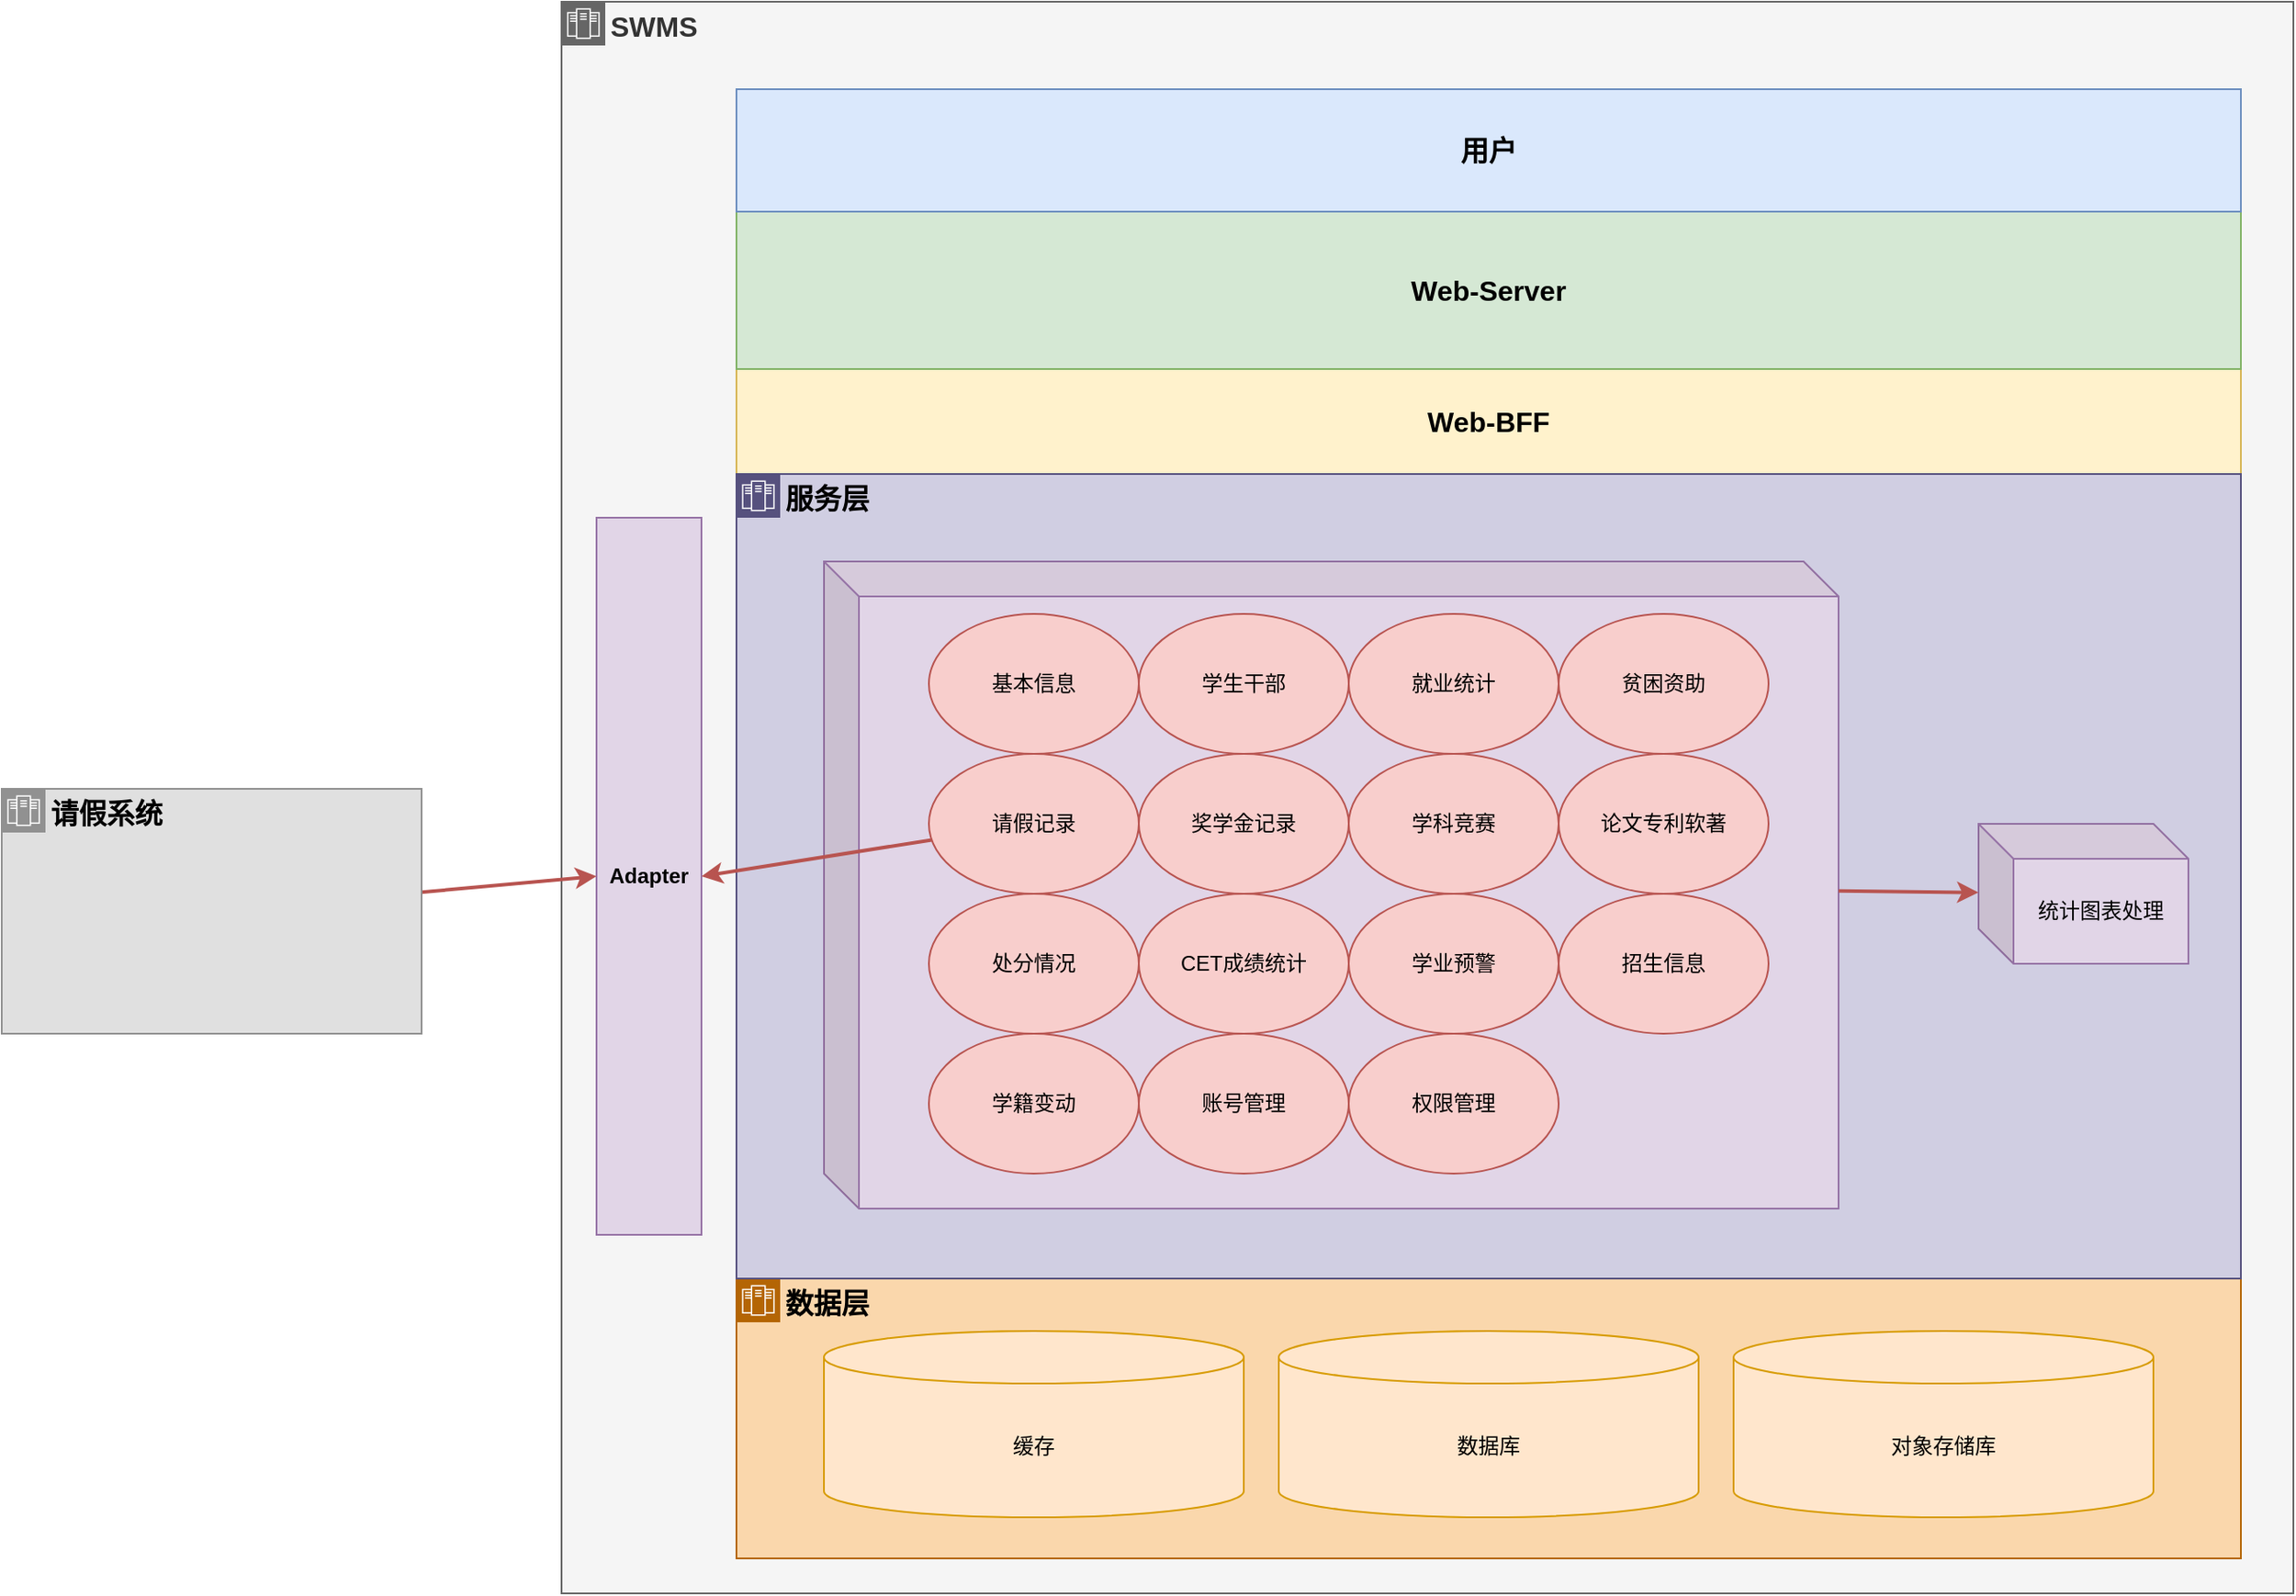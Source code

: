 <mxfile version="24.0.7" type="github">
  <diagram name="Page-1" id="GW02TrzgIK-zzw78TcEq">
    <mxGraphModel dx="2350" dy="1924" grid="1" gridSize="10" guides="1" tooltips="1" connect="1" arrows="1" fold="1" page="1" pageScale="1" pageWidth="850" pageHeight="1100" math="0" shadow="0">
      <root>
        <mxCell id="0" />
        <mxCell id="1" parent="0" />
        <mxCell id="VZ3gEZ-EjABt7tpuUKtO-55" value="&lt;b&gt;&lt;font style=&quot;font-size: 16px;&quot;&gt;SWMS&lt;/font&gt;&lt;/b&gt;" style="shape=mxgraph.ibm.box;prType=zone;fontStyle=0;verticalAlign=top;align=left;spacingLeft=32;spacingTop=4;rounded=0;whiteSpace=wrap;html=1;strokeWidth=1;dashed=0;container=1;spacing=-4;collapsible=0;expand=0;recursiveResize=0;fillColor=#f5f5f5;fontColor=#333333;strokeColor=#666666;" vertex="1" parent="1">
          <mxGeometry x="-60" y="-190" width="990" height="910" as="geometry" />
        </mxCell>
        <mxCell id="VZ3gEZ-EjABt7tpuUKtO-56" value="" style="group" vertex="1" connectable="0" parent="VZ3gEZ-EjABt7tpuUKtO-55">
          <mxGeometry x="100" y="50" width="860" height="840" as="geometry" />
        </mxCell>
        <mxCell id="jnyCTJYg-8QtuFiZsByJ-41" value="&lt;font style=&quot;font-size: 16px;&quot;&gt;Web-BFF&lt;/font&gt;" style="rounded=0;whiteSpace=wrap;html=1;fontStyle=1;fillColor=#fff2cc;strokeColor=#d6b656;" parent="VZ3gEZ-EjABt7tpuUKtO-56" vertex="1">
          <mxGeometry y="160" width="860" height="60" as="geometry" />
        </mxCell>
        <mxCell id="jnyCTJYg-8QtuFiZsByJ-42" value="&lt;font style=&quot;font-size: 16px;&quot;&gt;Web-Server&lt;/font&gt;" style="rounded=0;whiteSpace=wrap;html=1;fontStyle=1;fontSize=14;fillColor=#d5e8d4;strokeColor=#82b366;" parent="VZ3gEZ-EjABt7tpuUKtO-56" vertex="1">
          <mxGeometry y="70" width="860" height="90" as="geometry" />
        </mxCell>
        <mxCell id="jnyCTJYg-8QtuFiZsByJ-47" value="用户" style="rounded=0;whiteSpace=wrap;html=1;fontSize=16;fontStyle=1;fillColor=#dae8fc;strokeColor=#6c8ebf;" parent="VZ3gEZ-EjABt7tpuUKtO-56" vertex="1">
          <mxGeometry width="860" height="70" as="geometry" />
        </mxCell>
        <mxCell id="VZ3gEZ-EjABt7tpuUKtO-49" value="" style="group" vertex="1" connectable="0" parent="VZ3gEZ-EjABt7tpuUKtO-56">
          <mxGeometry y="680" width="860" height="160" as="geometry" />
        </mxCell>
        <mxCell id="VZ3gEZ-EjABt7tpuUKtO-47" value="&lt;b&gt;&lt;font style=&quot;font-size: 16px;&quot;&gt;数据层&lt;/font&gt;&lt;/b&gt;" style="shape=mxgraph.ibm.box;prType=zone;fontStyle=0;verticalAlign=top;align=left;spacingLeft=32;spacingTop=4;fillColor=#fad7ac;rounded=0;whiteSpace=wrap;html=1;strokeColor=#b46504;strokeWidth=1;dashed=0;container=0;spacing=-4;collapsible=0;expand=0;recursiveResize=0;" vertex="1" parent="VZ3gEZ-EjABt7tpuUKtO-49">
          <mxGeometry width="860" height="160" as="geometry" />
        </mxCell>
        <mxCell id="VZ3gEZ-EjABt7tpuUKtO-7" value="缓存" style="shape=cylinder3;whiteSpace=wrap;html=1;boundedLbl=1;backgroundOutline=1;size=15;fillColor=#ffe6cc;strokeColor=#d79b00;" vertex="1" parent="VZ3gEZ-EjABt7tpuUKtO-49">
          <mxGeometry x="50" y="30" width="240" height="106.5" as="geometry" />
        </mxCell>
        <mxCell id="jnyCTJYg-8QtuFiZsByJ-5" value="数据库" style="shape=cylinder3;whiteSpace=wrap;html=1;boundedLbl=1;backgroundOutline=1;size=15;fillColor=#ffe6cc;strokeColor=#d79b00;" parent="VZ3gEZ-EjABt7tpuUKtO-49" vertex="1">
          <mxGeometry x="310" y="30" width="240" height="106.5" as="geometry" />
        </mxCell>
        <mxCell id="jnyCTJYg-8QtuFiZsByJ-6" value="对象存储库" style="shape=cylinder3;whiteSpace=wrap;html=1;boundedLbl=1;backgroundOutline=1;size=15;fillColor=#ffe6cc;strokeColor=#d79b00;" parent="VZ3gEZ-EjABt7tpuUKtO-49" vertex="1">
          <mxGeometry x="570" y="30" width="240" height="106.5" as="geometry" />
        </mxCell>
        <mxCell id="VZ3gEZ-EjABt7tpuUKtO-51" value="&lt;font size=&quot;1&quot;&gt;&lt;b style=&quot;font-size: 16px;&quot;&gt;服务层&lt;/b&gt;&lt;/font&gt;" style="shape=mxgraph.ibm.box;prType=zone;fontStyle=0;verticalAlign=top;align=left;spacingLeft=32;spacingTop=4;fillColor=#d0cee2;rounded=0;whiteSpace=wrap;html=1;strokeColor=#56517e;strokeWidth=1;dashed=0;container=1;spacing=-4;collapsible=0;expand=0;recursiveResize=0;" vertex="1" parent="VZ3gEZ-EjABt7tpuUKtO-56">
          <mxGeometry y="220" width="860" height="460" as="geometry" />
        </mxCell>
        <mxCell id="VZ3gEZ-EjABt7tpuUKtO-52" value="" style="group" vertex="1" connectable="0" parent="VZ3gEZ-EjABt7tpuUKtO-51">
          <mxGeometry x="50" y="50" width="580" height="370" as="geometry" />
        </mxCell>
        <mxCell id="VZ3gEZ-EjABt7tpuUKtO-2" value="" style="shape=cube;whiteSpace=wrap;html=1;boundedLbl=1;backgroundOutline=1;darkOpacity=0.05;darkOpacity2=0.1;fontStyle=0;movable=1;resizable=1;rotatable=1;deletable=1;editable=1;locked=0;connectable=1;fillColor=#e1d5e7;strokeColor=#9673a6;" vertex="1" parent="VZ3gEZ-EjABt7tpuUKtO-52">
          <mxGeometry width="580" height="370" as="geometry" />
        </mxCell>
        <mxCell id="jnyCTJYg-8QtuFiZsByJ-9" value="基本信息" style="ellipse;whiteSpace=wrap;html=1;fillColor=#f8cecc;strokeColor=#b85450;" parent="VZ3gEZ-EjABt7tpuUKtO-52" vertex="1">
          <mxGeometry x="60" y="30" width="120" height="80" as="geometry" />
        </mxCell>
        <mxCell id="jnyCTJYg-8QtuFiZsByJ-10" value="学生干部" style="ellipse;whiteSpace=wrap;html=1;fillColor=#f8cecc;strokeColor=#b85450;" parent="VZ3gEZ-EjABt7tpuUKtO-52" vertex="1">
          <mxGeometry x="180" y="30" width="120" height="80" as="geometry" />
        </mxCell>
        <mxCell id="jnyCTJYg-8QtuFiZsByJ-11" value="就业统计" style="ellipse;whiteSpace=wrap;html=1;fillColor=#f8cecc;strokeColor=#b85450;" parent="VZ3gEZ-EjABt7tpuUKtO-52" vertex="1">
          <mxGeometry x="300" y="30" width="120" height="80" as="geometry" />
        </mxCell>
        <mxCell id="jnyCTJYg-8QtuFiZsByJ-12" value="贫困资助" style="ellipse;whiteSpace=wrap;html=1;fillColor=#f8cecc;strokeColor=#b85450;" parent="VZ3gEZ-EjABt7tpuUKtO-52" vertex="1">
          <mxGeometry x="420" y="30" width="120" height="80" as="geometry" />
        </mxCell>
        <mxCell id="jnyCTJYg-8QtuFiZsByJ-13" value="请假记录" style="ellipse;whiteSpace=wrap;html=1;fillColor=#f8cecc;strokeColor=#b85450;" parent="VZ3gEZ-EjABt7tpuUKtO-52" vertex="1">
          <mxGeometry x="60" y="110" width="120" height="80" as="geometry" />
        </mxCell>
        <mxCell id="jnyCTJYg-8QtuFiZsByJ-14" value="奖学金记录" style="ellipse;whiteSpace=wrap;html=1;fillColor=#f8cecc;strokeColor=#b85450;" parent="VZ3gEZ-EjABt7tpuUKtO-52" vertex="1">
          <mxGeometry x="180" y="110" width="120" height="80" as="geometry" />
        </mxCell>
        <mxCell id="jnyCTJYg-8QtuFiZsByJ-22" value="学科竞赛" style="ellipse;whiteSpace=wrap;html=1;fillColor=#f8cecc;strokeColor=#b85450;" parent="VZ3gEZ-EjABt7tpuUKtO-52" vertex="1">
          <mxGeometry x="300" y="110" width="120" height="80" as="geometry" />
        </mxCell>
        <mxCell id="jnyCTJYg-8QtuFiZsByJ-31" value="论文专利软著" style="ellipse;whiteSpace=wrap;html=1;fillColor=#f8cecc;strokeColor=#b85450;" parent="VZ3gEZ-EjABt7tpuUKtO-52" vertex="1">
          <mxGeometry x="420" y="110" width="120" height="80" as="geometry" />
        </mxCell>
        <mxCell id="jnyCTJYg-8QtuFiZsByJ-32" value="处分情况" style="ellipse;whiteSpace=wrap;html=1;fillColor=#f8cecc;strokeColor=#b85450;" parent="VZ3gEZ-EjABt7tpuUKtO-52" vertex="1">
          <mxGeometry x="60" y="190" width="120" height="80" as="geometry" />
        </mxCell>
        <mxCell id="jnyCTJYg-8QtuFiZsByJ-33" value="CET成绩统计" style="ellipse;whiteSpace=wrap;html=1;fillColor=#f8cecc;strokeColor=#b85450;" parent="VZ3gEZ-EjABt7tpuUKtO-52" vertex="1">
          <mxGeometry x="180" y="190" width="120" height="80" as="geometry" />
        </mxCell>
        <mxCell id="jnyCTJYg-8QtuFiZsByJ-34" value="学业预警" style="ellipse;whiteSpace=wrap;html=1;fillColor=#f8cecc;strokeColor=#b85450;" parent="VZ3gEZ-EjABt7tpuUKtO-52" vertex="1">
          <mxGeometry x="300" y="190" width="120" height="80" as="geometry" />
        </mxCell>
        <mxCell id="jnyCTJYg-8QtuFiZsByJ-35" value="招生信息" style="ellipse;whiteSpace=wrap;html=1;movable=1;resizable=1;rotatable=1;deletable=1;editable=1;locked=0;connectable=1;fillColor=#f8cecc;strokeColor=#b85450;" parent="VZ3gEZ-EjABt7tpuUKtO-52" vertex="1">
          <mxGeometry x="420" y="190" width="120" height="80" as="geometry" />
        </mxCell>
        <mxCell id="jnyCTJYg-8QtuFiZsByJ-37" value="学籍变动" style="ellipse;whiteSpace=wrap;html=1;fillColor=#f8cecc;strokeColor=#b85450;" parent="VZ3gEZ-EjABt7tpuUKtO-52" vertex="1">
          <mxGeometry x="60" y="270" width="120" height="80" as="geometry" />
        </mxCell>
        <mxCell id="jnyCTJYg-8QtuFiZsByJ-38" value="账号管理" style="ellipse;whiteSpace=wrap;html=1;fillColor=#f8cecc;strokeColor=#b85450;" parent="VZ3gEZ-EjABt7tpuUKtO-52" vertex="1">
          <mxGeometry x="180" y="270" width="120" height="80" as="geometry" />
        </mxCell>
        <mxCell id="jnyCTJYg-8QtuFiZsByJ-39" value="权限管理" style="ellipse;whiteSpace=wrap;html=1;fillColor=#f8cecc;strokeColor=#b85450;" parent="VZ3gEZ-EjABt7tpuUKtO-52" vertex="1">
          <mxGeometry x="300" y="270" width="120" height="80" as="geometry" />
        </mxCell>
        <mxCell id="jnyCTJYg-8QtuFiZsByJ-8" value="统计图表处理" style="shape=cube;whiteSpace=wrap;html=1;boundedLbl=1;backgroundOutline=1;darkOpacity=0.05;darkOpacity2=0.1;fontStyle=0;fillColor=#e1d5e7;strokeColor=#9673a6;" parent="VZ3gEZ-EjABt7tpuUKtO-51" vertex="1">
          <mxGeometry x="710" y="200" width="120" height="80" as="geometry" />
        </mxCell>
        <mxCell id="VZ3gEZ-EjABt7tpuUKtO-6" value="" style="rounded=0;orthogonalLoop=1;jettySize=auto;html=1;strokeWidth=2;fillColor=#f8cecc;strokeColor=#b85450;" edge="1" parent="VZ3gEZ-EjABt7tpuUKtO-51" source="VZ3gEZ-EjABt7tpuUKtO-2" target="jnyCTJYg-8QtuFiZsByJ-8">
          <mxGeometry relative="1" as="geometry" />
        </mxCell>
        <mxCell id="VZ3gEZ-EjABt7tpuUKtO-8" value="Adapter" style="rounded=0;whiteSpace=wrap;html=1;fontStyle=1;fillColor=#e1d5e7;strokeColor=#9673a6;" vertex="1" parent="VZ3gEZ-EjABt7tpuUKtO-55">
          <mxGeometry x="20" y="295" width="60" height="410" as="geometry" />
        </mxCell>
        <mxCell id="VZ3gEZ-EjABt7tpuUKtO-10" style="rounded=0;orthogonalLoop=1;jettySize=auto;html=1;entryX=1;entryY=0.5;entryDx=0;entryDy=0;strokeWidth=2;fillColor=#f8cecc;strokeColor=#b85450;" edge="1" parent="VZ3gEZ-EjABt7tpuUKtO-55" source="jnyCTJYg-8QtuFiZsByJ-13" target="VZ3gEZ-EjABt7tpuUKtO-8">
          <mxGeometry relative="1" as="geometry" />
        </mxCell>
        <mxCell id="VZ3gEZ-EjABt7tpuUKtO-91" style="rounded=0;orthogonalLoop=1;jettySize=auto;html=1;entryX=0;entryY=0.5;entryDx=0;entryDy=0;strokeWidth=2;fillColor=#f8cecc;strokeColor=#b85450;" edge="1" parent="1" source="VZ3gEZ-EjABt7tpuUKtO-90" target="VZ3gEZ-EjABt7tpuUKtO-8">
          <mxGeometry relative="1" as="geometry" />
        </mxCell>
        <mxCell id="VZ3gEZ-EjABt7tpuUKtO-90" value="&lt;font style=&quot;font-size: 16px;&quot;&gt;&lt;b&gt;请假系统&lt;/b&gt;&lt;/font&gt;" style="shape=mxgraph.ibm.box;prType=zone;fontStyle=0;verticalAlign=top;align=left;spacingLeft=32;spacingTop=4;fillColor=#E0E0E0;rounded=0;whiteSpace=wrap;html=1;strokeColor=#919191;strokeWidth=1;dashed=0;container=1;spacing=-4;collapsible=0;expand=0;recursiveResize=0;" vertex="1" parent="1">
          <mxGeometry x="-380" y="260" width="240" height="140" as="geometry" />
        </mxCell>
      </root>
    </mxGraphModel>
  </diagram>
</mxfile>
